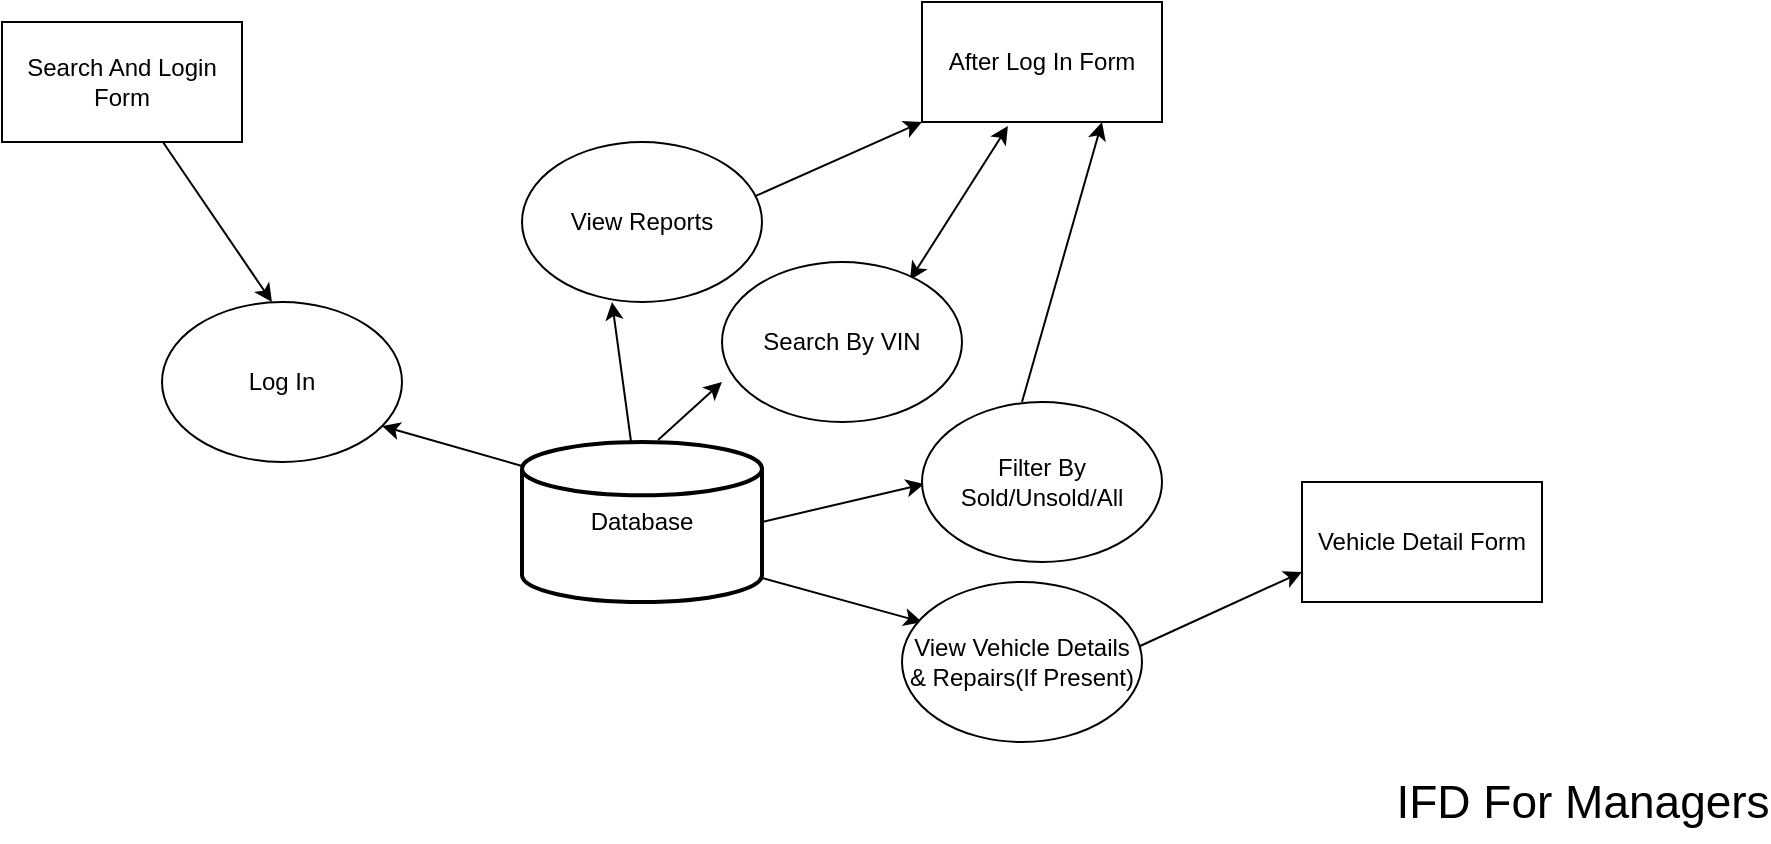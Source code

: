 <mxfile version="15.2.7" type="device"><diagram id="y69nBpDlucvYkf-LFNaB" name="Page-1"><mxGraphModel dx="868" dy="1550" grid="1" gridSize="10" guides="1" tooltips="1" connect="1" arrows="1" fold="1" page="1" pageScale="1" pageWidth="850" pageHeight="1100" math="0" shadow="0"><root><mxCell id="0"/><mxCell id="1" parent="0"/><mxCell id="u8Wg83z5IQeued24rnjP-1" value="Database" style="strokeWidth=2;html=1;shape=mxgraph.flowchart.database;whiteSpace=wrap;fontSize=12;" parent="1" vertex="1"><mxGeometry x="380" y="-210" width="120" height="80" as="geometry"/></mxCell><mxCell id="u8Wg83z5IQeued24rnjP-45" value="&lt;span style=&quot;font-weight: normal&quot;&gt;&lt;font style=&quot;font-size: 23px&quot;&gt;IFD For Managers&lt;/font&gt;&lt;/span&gt;" style="text;strokeColor=none;fillColor=none;html=1;fontSize=24;fontStyle=1;verticalAlign=middle;align=center;" parent="1" vertex="1"><mxGeometry x="850" y="-50" width="120" height="40" as="geometry"/></mxCell><mxCell id="BRiL1iRiihYDI4b2C3Md-1" value="Search And Login Form" style="rounded=0;whiteSpace=wrap;html=1;" parent="1" vertex="1"><mxGeometry x="120" y="-420" width="120" height="60" as="geometry"/></mxCell><mxCell id="QhbWOFurSxRw4t6iCHKi-2" value="" style="endArrow=classic;html=1;entryX=0.227;entryY=0;entryDx=0;entryDy=0;entryPerimeter=0;" parent="1" source="BRiL1iRiihYDI4b2C3Md-1" edge="1"><mxGeometry width="50" height="50" relative="1" as="geometry"><mxPoint x="420" y="-240" as="sourcePoint"/><mxPoint x="254.97" y="-280" as="targetPoint"/></mxGeometry></mxCell><mxCell id="QhbWOFurSxRw4t6iCHKi-6" value="Log In" style="ellipse;whiteSpace=wrap;html=1;" parent="1" vertex="1"><mxGeometry x="200" y="-280" width="120" height="80" as="geometry"/></mxCell><mxCell id="QhbWOFurSxRw4t6iCHKi-7" value="" style="endArrow=classic;html=1;exitX=0;exitY=0.15;exitDx=0;exitDy=0;exitPerimeter=0;" parent="1" source="u8Wg83z5IQeued24rnjP-1" edge="1"><mxGeometry width="50" height="50" relative="1" as="geometry"><mxPoint x="420" y="-240" as="sourcePoint"/><mxPoint x="310" y="-218" as="targetPoint"/></mxGeometry></mxCell><mxCell id="QhbWOFurSxRw4t6iCHKi-8" value="" style="endArrow=classic;html=1;entryX=0.5;entryY=1;entryDx=0;entryDy=0;" parent="1" source="u8Wg83z5IQeued24rnjP-1" edge="1"><mxGeometry width="50" height="50" relative="1" as="geometry"><mxPoint x="420" y="-240" as="sourcePoint"/><mxPoint x="425" y="-280" as="targetPoint"/></mxGeometry></mxCell><mxCell id="QhbWOFurSxRw4t6iCHKi-9" value="" style="endArrow=classic;html=1;entryX=0;entryY=1;entryDx=0;entryDy=0;" parent="1" edge="1"><mxGeometry width="50" height="50" relative="1" as="geometry"><mxPoint x="490" y="-330" as="sourcePoint"/><mxPoint x="580" y="-370" as="targetPoint"/></mxGeometry></mxCell><mxCell id="QhbWOFurSxRw4t6iCHKi-10" value="View Reports" style="ellipse;whiteSpace=wrap;html=1;" parent="1" vertex="1"><mxGeometry x="380" y="-360" width="120" height="80" as="geometry"/></mxCell><mxCell id="QhbWOFurSxRw4t6iCHKi-15" value="After Log In Form" style="rounded=0;whiteSpace=wrap;html=1;" parent="1" vertex="1"><mxGeometry x="580" y="-430" width="120" height="60" as="geometry"/></mxCell><mxCell id="QhbWOFurSxRw4t6iCHKi-16" value="" style="endArrow=classic;startArrow=classic;html=1;entryX=0.358;entryY=1.033;entryDx=0;entryDy=0;entryPerimeter=0;exitX=0.7;exitY=-0.025;exitDx=0;exitDy=0;exitPerimeter=0;" parent="1" target="QhbWOFurSxRw4t6iCHKi-15" edge="1"><mxGeometry width="50" height="50" relative="1" as="geometry"><mxPoint x="574" y="-291" as="sourcePoint"/><mxPoint x="470" y="-280" as="targetPoint"/></mxGeometry></mxCell><mxCell id="QhbWOFurSxRw4t6iCHKi-18" value="" style="endArrow=classic;html=1;exitX=0.567;exitY=-0.012;exitDx=0;exitDy=0;exitPerimeter=0;" parent="1" source="u8Wg83z5IQeued24rnjP-1" edge="1"><mxGeometry width="50" height="50" relative="1" as="geometry"><mxPoint x="420" y="-230" as="sourcePoint"/><mxPoint x="480" y="-240" as="targetPoint"/></mxGeometry></mxCell><mxCell id="QhbWOFurSxRw4t6iCHKi-20" value="" style="endArrow=classic;html=1;exitX=1;exitY=0.85;exitDx=0;exitDy=0;exitPerimeter=0;entryX=0;entryY=0.5;entryDx=0;entryDy=0;" parent="1" source="u8Wg83z5IQeued24rnjP-1" edge="1"><mxGeometry width="50" height="50" relative="1" as="geometry"><mxPoint x="420" y="-230" as="sourcePoint"/><mxPoint x="580" y="-120" as="targetPoint"/></mxGeometry></mxCell><mxCell id="QhbWOFurSxRw4t6iCHKi-21" value="" style="endArrow=classic;html=1;entryX=0.092;entryY=0.82;entryDx=0;entryDy=0;entryPerimeter=0;" parent="1" edge="1"><mxGeometry width="50" height="50" relative="1" as="geometry"><mxPoint x="500" y="-170" as="sourcePoint"/><mxPoint x="581.04" y="-189" as="targetPoint"/></mxGeometry></mxCell><mxCell id="QhbWOFurSxRw4t6iCHKi-24" value="" style="endArrow=classic;html=1;entryX=0.75;entryY=1;entryDx=0;entryDy=0;" parent="1" target="QhbWOFurSxRw4t6iCHKi-15" edge="1"><mxGeometry width="50" height="50" relative="1" as="geometry"><mxPoint x="630" y="-230" as="sourcePoint"/><mxPoint x="470" y="-280" as="targetPoint"/></mxGeometry></mxCell><mxCell id="QhbWOFurSxRw4t6iCHKi-26" value="Search By VIN" style="ellipse;whiteSpace=wrap;html=1;" parent="1" vertex="1"><mxGeometry x="480" y="-300" width="120" height="80" as="geometry"/></mxCell><mxCell id="QhbWOFurSxRw4t6iCHKi-27" value="Filter By Sold/Unsold/All" style="ellipse;whiteSpace=wrap;html=1;" parent="1" vertex="1"><mxGeometry x="580" y="-230" width="120" height="80" as="geometry"/></mxCell><mxCell id="QhbWOFurSxRw4t6iCHKi-28" value="View Vehicle Details &amp;amp; Repairs(If Present)" style="ellipse;whiteSpace=wrap;html=1;" parent="1" vertex="1"><mxGeometry x="570" y="-140" width="120" height="80" as="geometry"/></mxCell><mxCell id="QhbWOFurSxRw4t6iCHKi-29" value="" style="endArrow=classic;html=1;entryX=0;entryY=0.75;entryDx=0;entryDy=0;exitX=0.992;exitY=0.4;exitDx=0;exitDy=0;exitPerimeter=0;" parent="1" source="QhbWOFurSxRw4t6iCHKi-28" edge="1"><mxGeometry width="50" height="50" relative="1" as="geometry"><mxPoint x="710" y="-110" as="sourcePoint"/><mxPoint x="770" y="-145" as="targetPoint"/></mxGeometry></mxCell><mxCell id="QhbWOFurSxRw4t6iCHKi-30" value="Vehicle Detail Form" style="rounded=0;whiteSpace=wrap;html=1;" parent="1" vertex="1"><mxGeometry x="770" y="-190" width="120" height="60" as="geometry"/></mxCell></root></mxGraphModel></diagram></mxfile>